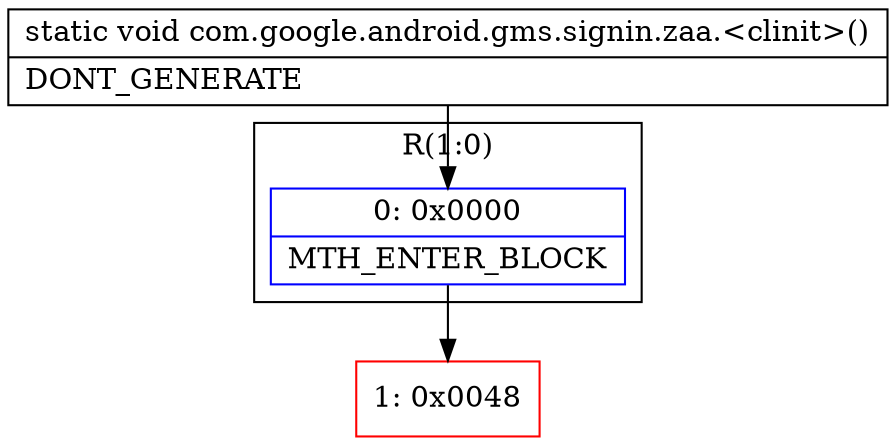 digraph "CFG forcom.google.android.gms.signin.zaa.\<clinit\>()V" {
subgraph cluster_Region_685802196 {
label = "R(1:0)";
node [shape=record,color=blue];
Node_0 [shape=record,label="{0\:\ 0x0000|MTH_ENTER_BLOCK\l}"];
}
Node_1 [shape=record,color=red,label="{1\:\ 0x0048}"];
MethodNode[shape=record,label="{static void com.google.android.gms.signin.zaa.\<clinit\>()  | DONT_GENERATE\l}"];
MethodNode -> Node_0;
Node_0 -> Node_1;
}

